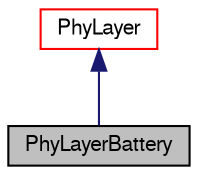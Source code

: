 digraph G
{
  edge [fontname="FreeSans",fontsize="10",labelfontname="FreeSans",labelfontsize="10"];
  node [fontname="FreeSans",fontsize="10",shape=record];
  Node1 [label="PhyLayerBattery",height=0.2,width=0.4,color="black", fillcolor="grey75", style="filled" fontcolor="black"];
  Node2 -> Node1 [dir=back,color="midnightblue",fontsize="10",style="solid",fontname="FreeSans"];
  Node2 [label="PhyLayer",height=0.2,width=0.4,color="red", fillcolor="white", style="filled",URL="$a00154.html",tooltip="Provides initialisation for several AnalogueModels and Deciders from modules directory..."];
}

